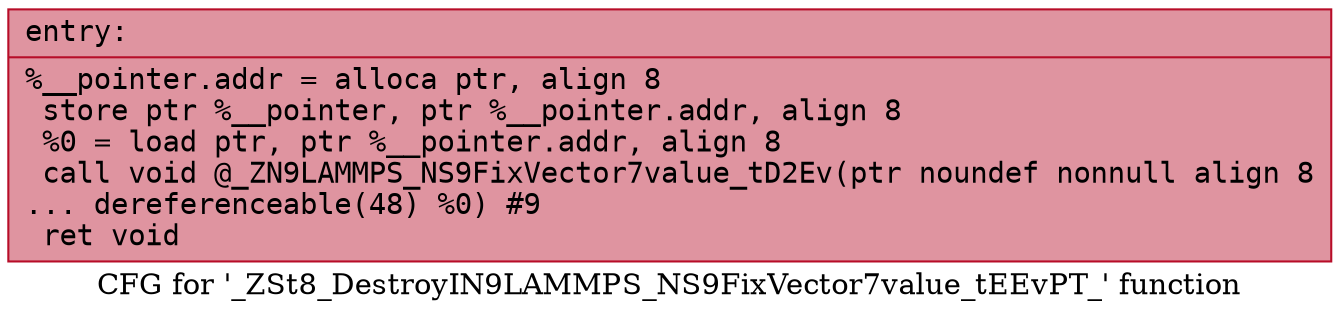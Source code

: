 digraph "CFG for '_ZSt8_DestroyIN9LAMMPS_NS9FixVector7value_tEEvPT_' function" {
	label="CFG for '_ZSt8_DestroyIN9LAMMPS_NS9FixVector7value_tEEvPT_' function";

	Node0x56349576bbd0 [shape=record,color="#b70d28ff", style=filled, fillcolor="#b70d2870" fontname="Courier",label="{entry:\l|  %__pointer.addr = alloca ptr, align 8\l  store ptr %__pointer, ptr %__pointer.addr, align 8\l  %0 = load ptr, ptr %__pointer.addr, align 8\l  call void @_ZN9LAMMPS_NS9FixVector7value_tD2Ev(ptr noundef nonnull align 8\l... dereferenceable(48) %0) #9\l  ret void\l}"];
}
